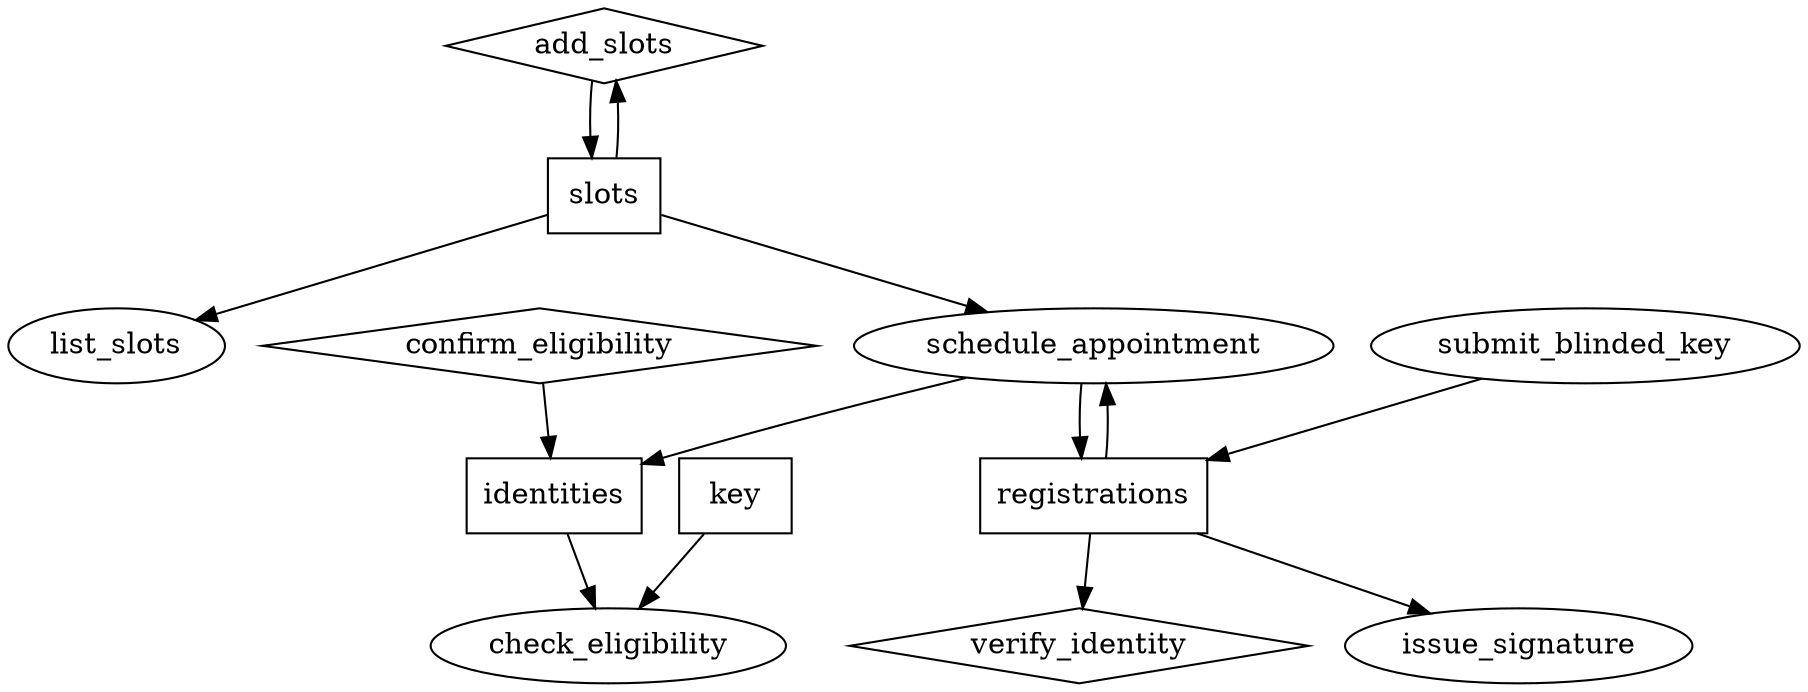 digraph {
  // Interfaces
  add_slots [shape="diamond"]
  list_slots
  schedule_appointment
  verify_identity [shape="diamond"]
  check_eligibility
  issue_signature
  submit_blinded_key
  confirm_eligibility [shape="diamond"]

  // Data
  key, slots, identities, registrations [shape="box"]

  // add_slots, list_slots
  slots -> add_slots -> slots
  slots -> list_slots

  // schedule_appointment
  slots -> schedule_appointment
  registrations -> schedule_appointment -> registrations
  schedule_appointment -> identities

  // confirm_eligibility
  confirm_eligibility -> identities

  // check_eligibility
  key -> check_eligibility
  identities -> check_eligibility

  // TODO
  submit_blinded_key -> registrations
  registrations -> verify_identity
  registrations -> issue_signature
}
